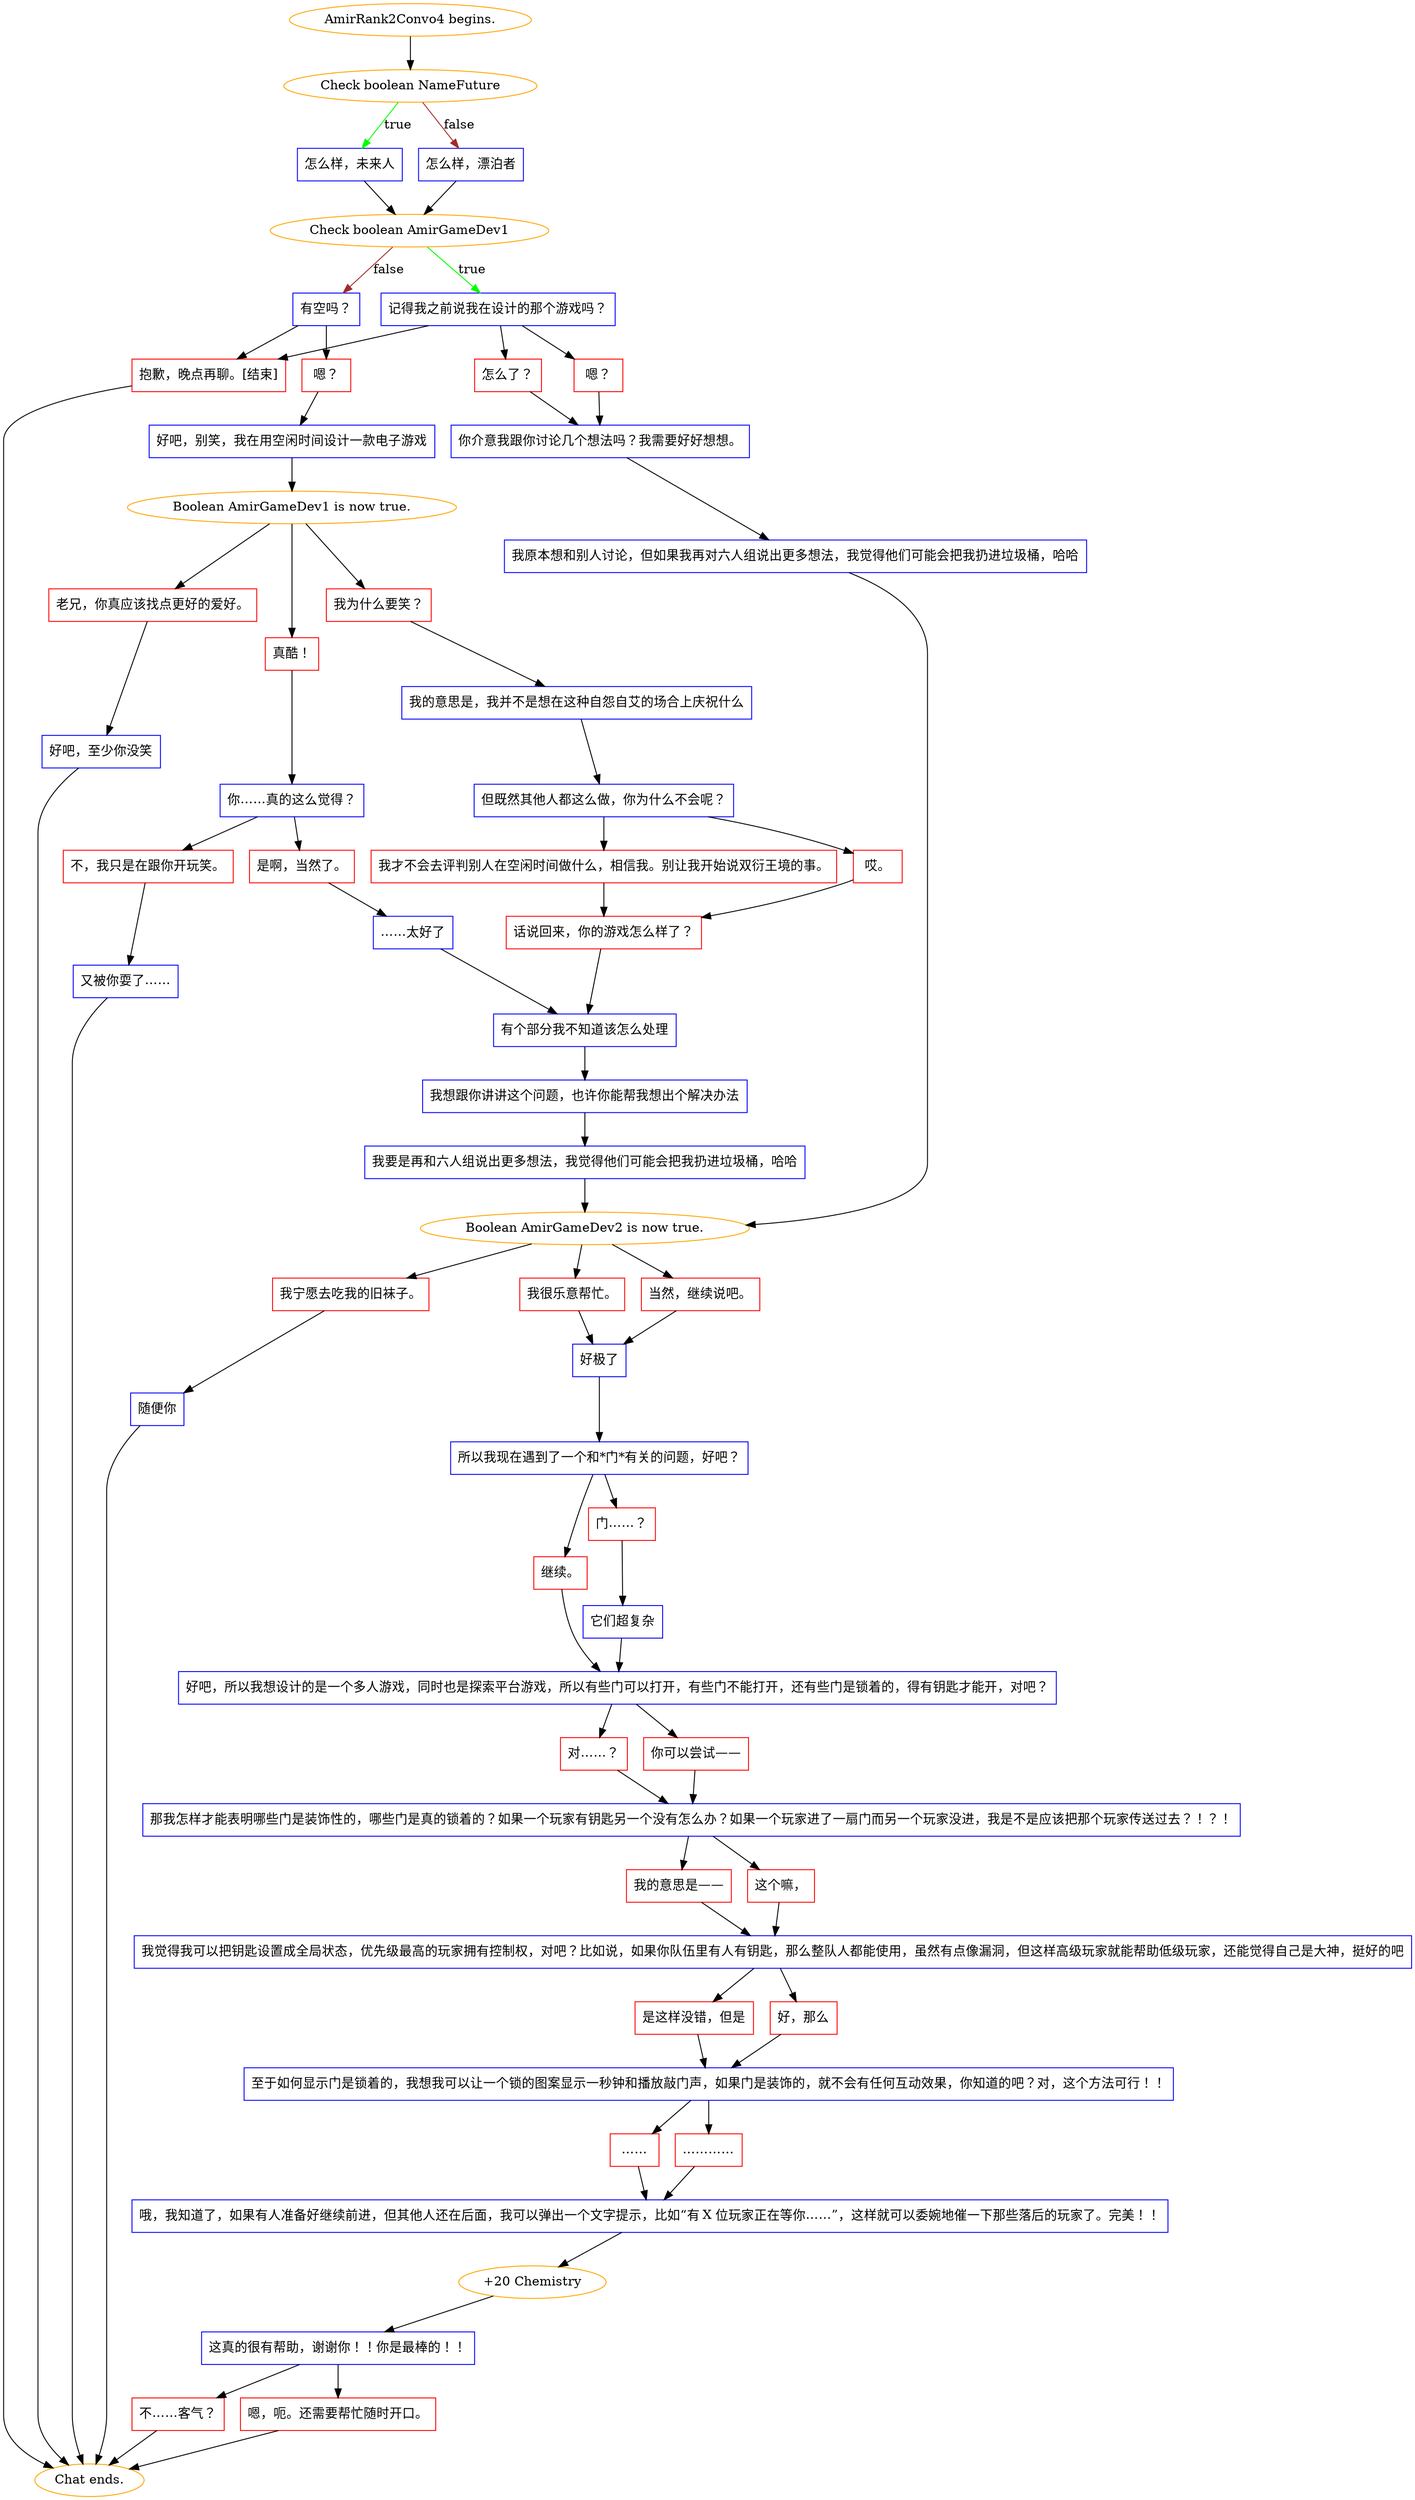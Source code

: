 digraph {
	"AmirRank2Convo4 begins." [color=orange];
		"AmirRank2Convo4 begins." -> j2869518003;
	j2869518003 [label="Check boolean NameFuture",color=orange];
		j2869518003 -> j2672827272 [label=true,color=green];
		j2869518003 -> j1810540331 [label=false,color=brown];
	j2672827272 [label="怎么样，未来人",shape=box,color=blue];
		j2672827272 -> j2018510108;
	j1810540331 [label="怎么样，漂泊者",shape=box,color=blue];
		j1810540331 -> j2018510108;
	j2018510108 [label="Check boolean AmirGameDev1",color=orange];
		j2018510108 -> j1932973130 [label=true,color=green];
		j2018510108 -> j3397192945 [label=false,color=brown];
	j1932973130 [label="记得我之前说我在设计的那个游戏吗？",shape=box,color=blue];
		j1932973130 -> j2039523669;
		j1932973130 -> j1524851399;
		j1932973130 -> j3368712159;
	j3397192945 [label="有空吗？",shape=box,color=blue];
		j3397192945 -> j2875258532;
		j3397192945 -> j3368712159;
	j2039523669 [label="嗯？",shape=box,color=red];
		j2039523669 -> j3536368442;
	j1524851399 [label="怎么了？",shape=box,color=red];
		j1524851399 -> j3536368442;
	j3368712159 [label="抱歉，晚点再聊。[结束]",shape=box,color=red];
		j3368712159 -> "Chat ends.";
	j2875258532 [label="嗯？",shape=box,color=red];
		j2875258532 -> j2425886670;
	j3536368442 [label="你介意我跟你讨论几个想法吗？我需要好好想想。",shape=box,color=blue];
		j3536368442 -> j977164504;
	"Chat ends." [color=orange];
	j2425886670 [label="好吧，别笑，我在用空闲时间设计一款电子游戏",shape=box,color=blue];
		j2425886670 -> j2989036929;
	j977164504 [label="我原本想和别人讨论，但如果我再对六人组说出更多想法，我觉得他们可能会把我扔进垃圾桶，哈哈",shape=box,color=blue];
		j977164504 -> j3333534167;
	j2989036929 [label="Boolean AmirGameDev1 is now true.",color=orange];
		j2989036929 -> j1269576391;
		j2989036929 -> j3076360058;
		j2989036929 -> j747918322;
	j3333534167 [label="Boolean AmirGameDev2 is now true.",color=orange];
		j3333534167 -> j74858621;
		j3333534167 -> j906035801;
		j3333534167 -> j3105122227;
	j1269576391 [label="真酷！",shape=box,color=red];
		j1269576391 -> j4057876213;
	j3076360058 [label="我为什么要笑？",shape=box,color=red];
		j3076360058 -> j3277169544;
	j747918322 [label="老兄，你真应该找点更好的爱好。",shape=box,color=red];
		j747918322 -> j3308621973;
	j74858621 [label="我很乐意帮忙。",shape=box,color=red];
		j74858621 -> j2992432762;
	j906035801 [label="当然，继续说吧。",shape=box,color=red];
		j906035801 -> j2992432762;
	j3105122227 [label="我宁愿去吃我的旧袜子。",shape=box,color=red];
		j3105122227 -> j2625991329;
	j4057876213 [label="你……真的这么觉得？",shape=box,color=blue];
		j4057876213 -> j3707485685;
		j4057876213 -> j4212239804;
	j3277169544 [label="我的意思是，我并不是想在这种自怨自艾的场合上庆祝什么",shape=box,color=blue];
		j3277169544 -> j1639401990;
	j3308621973 [label="好吧，至少你没笑",shape=box,color=blue];
		j3308621973 -> "Chat ends.";
	j2992432762 [label="好极了",shape=box,color=blue];
		j2992432762 -> j3902153914;
	j2625991329 [label="随便你",shape=box,color=blue];
		j2625991329 -> "Chat ends.";
	j3707485685 [label="是啊，当然了。",shape=box,color=red];
		j3707485685 -> j2641465752;
	j4212239804 [label="不，我只是在跟你开玩笑。",shape=box,color=red];
		j4212239804 -> j1767254046;
	j1639401990 [label="但既然其他人都这么做，你为什么不会呢？",shape=box,color=blue];
		j1639401990 -> j806814884;
		j1639401990 -> j1116168572;
	j3902153914 [label="所以我现在遇到了一个和*门*有关的问题，好吧？",shape=box,color=blue];
		j3902153914 -> j3489072468;
		j3902153914 -> j534689899;
	j2641465752 [label="……太好了",shape=box,color=blue];
		j2641465752 -> j3256834019;
	j1767254046 [label="又被你耍了……",shape=box,color=blue];
		j1767254046 -> "Chat ends.";
	j806814884 [label="我才不会去评判别人在空闲时间做什么，相信我。别让我开始说双衍王境的事。",shape=box,color=red];
		j806814884 -> j3579278240;
	j1116168572 [label="哎。",shape=box,color=red];
		j1116168572 -> j3579278240;
	j3489072468 [label="继续。",shape=box,color=red];
		j3489072468 -> j465429391;
	j534689899 [label="门……？",shape=box,color=red];
		j534689899 -> j991174987;
	j3256834019 [label="有个部分我不知道该怎么处理",shape=box,color=blue];
		j3256834019 -> j2381495174;
	j3579278240 [label="话说回来，你的游戏怎么样了？",shape=box,color=red];
		j3579278240 -> j3256834019;
	j465429391 [label="好吧，所以我想设计的是一个多人游戏，同时也是探索平台游戏，所以有些门可以打开，有些门不能打开，还有些门是锁着的，得有钥匙才能开，对吧？",shape=box,color=blue];
		j465429391 -> j2315142613;
		j465429391 -> j1334386523;
	j991174987 [label="它们超复杂",shape=box,color=blue];
		j991174987 -> j465429391;
	j2381495174 [label="我想跟你讲讲这个问题，也许你能帮我想出个解决办法",shape=box,color=blue];
		j2381495174 -> j2073703339;
	j2315142613 [label="对……？",shape=box,color=red];
		j2315142613 -> j3655176301;
	j1334386523 [label="你可以尝试——",shape=box,color=red];
		j1334386523 -> j3655176301;
	j2073703339 [label="我要是再和六人组说出更多想法，我觉得他们可能会把我扔进垃圾桶，哈哈",shape=box,color=blue];
		j2073703339 -> j3333534167;
	j3655176301 [label="那我怎样才能表明哪些门是装饰性的，哪些门是真的锁着的？如果一个玩家有钥匙另一个没有怎么办？如果一个玩家进了一扇门而另一个玩家没进，我是不是应该把那个玩家传送过去？！？！",shape=box,color=blue];
		j3655176301 -> j2399639315;
		j3655176301 -> j620917739;
	j2399639315 [label="我的意思是——",shape=box,color=red];
		j2399639315 -> j40672730;
	j620917739 [label="这个嘛，",shape=box,color=red];
		j620917739 -> j40672730;
	j40672730 [label="我觉得我可以把钥匙设置成全局状态，优先级最高的玩家拥有控制权，对吧？比如说，如果你队伍里有人有钥匙，那么整队人都能使用，虽然有点像漏洞，但这样高级玩家就能帮助低级玩家，还能觉得自己是大神，挺好的吧",shape=box,color=blue];
		j40672730 -> j1554109806;
		j40672730 -> j2731540494;
	j1554109806 [label="是这样没错，但是",shape=box,color=red];
		j1554109806 -> j919440173;
	j2731540494 [label="好，那么",shape=box,color=red];
		j2731540494 -> j919440173;
	j919440173 [label="至于如何显示门是锁着的，我想我可以让一个锁的图案显示一秒钟和播放敲门声，如果门是装饰的，就不会有任何互动效果，你知道的吧？对，这个方法可行！！",shape=box,color=blue];
		j919440173 -> j807349099;
		j919440173 -> j2889222258;
	j807349099 [label="……",shape=box,color=red];
		j807349099 -> j3507570381;
	j2889222258 [label="…………",shape=box,color=red];
		j2889222258 -> j3507570381;
	j3507570381 [label="哦，我知道了，如果有人准备好继续前进，但其他人还在后面，我可以弹出一个文字提示，比如“有 X 位玩家正在等你……”，这样就可以委婉地催一下那些落后的玩家了。完美！！",shape=box,color=blue];
		j3507570381 -> j1868921527;
	j1868921527 [label="+20 Chemistry",color=orange];
		j1868921527 -> j698110500;
	j698110500 [label="这真的很有帮助，谢谢你！！你是最棒的！！",shape=box,color=blue];
		j698110500 -> j628447073;
		j698110500 -> j3720368665;
	j628447073 [label="不……客气？",shape=box,color=red];
		j628447073 -> "Chat ends.";
	j3720368665 [label="嗯，呃。还需要帮忙随时开口。",shape=box,color=red];
		j3720368665 -> "Chat ends.";
}
